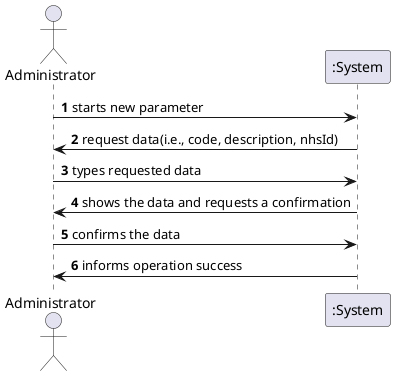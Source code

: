 @startuml

autonumber

actor Administrator
Administrator -> ":System": starts new parameter
":System" -> Administrator: request data(i.e., code, description, nhsId)
Administrator -> ":System": types requested data
":System" -> Administrator: shows the data and requests a confirmation
Administrator -> ":System": confirms the data
":System" -> Administrator: informs operation success
@enduml